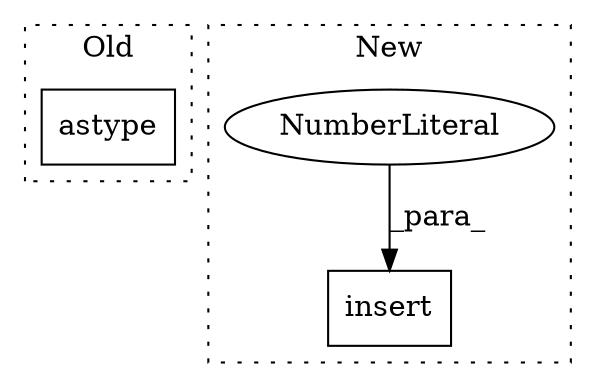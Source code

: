 digraph G {
subgraph cluster0 {
1 [label="astype" a="32" s="6178,6192" l="7,1" shape="box"];
label = "Old";
style="dotted";
}
subgraph cluster1 {
2 [label="insert" a="32" s="6225,6239" l="7,1" shape="box"];
3 [label="NumberLiteral" a="34" s="6232" l="1" shape="ellipse"];
label = "New";
style="dotted";
}
3 -> 2 [label="_para_"];
}
